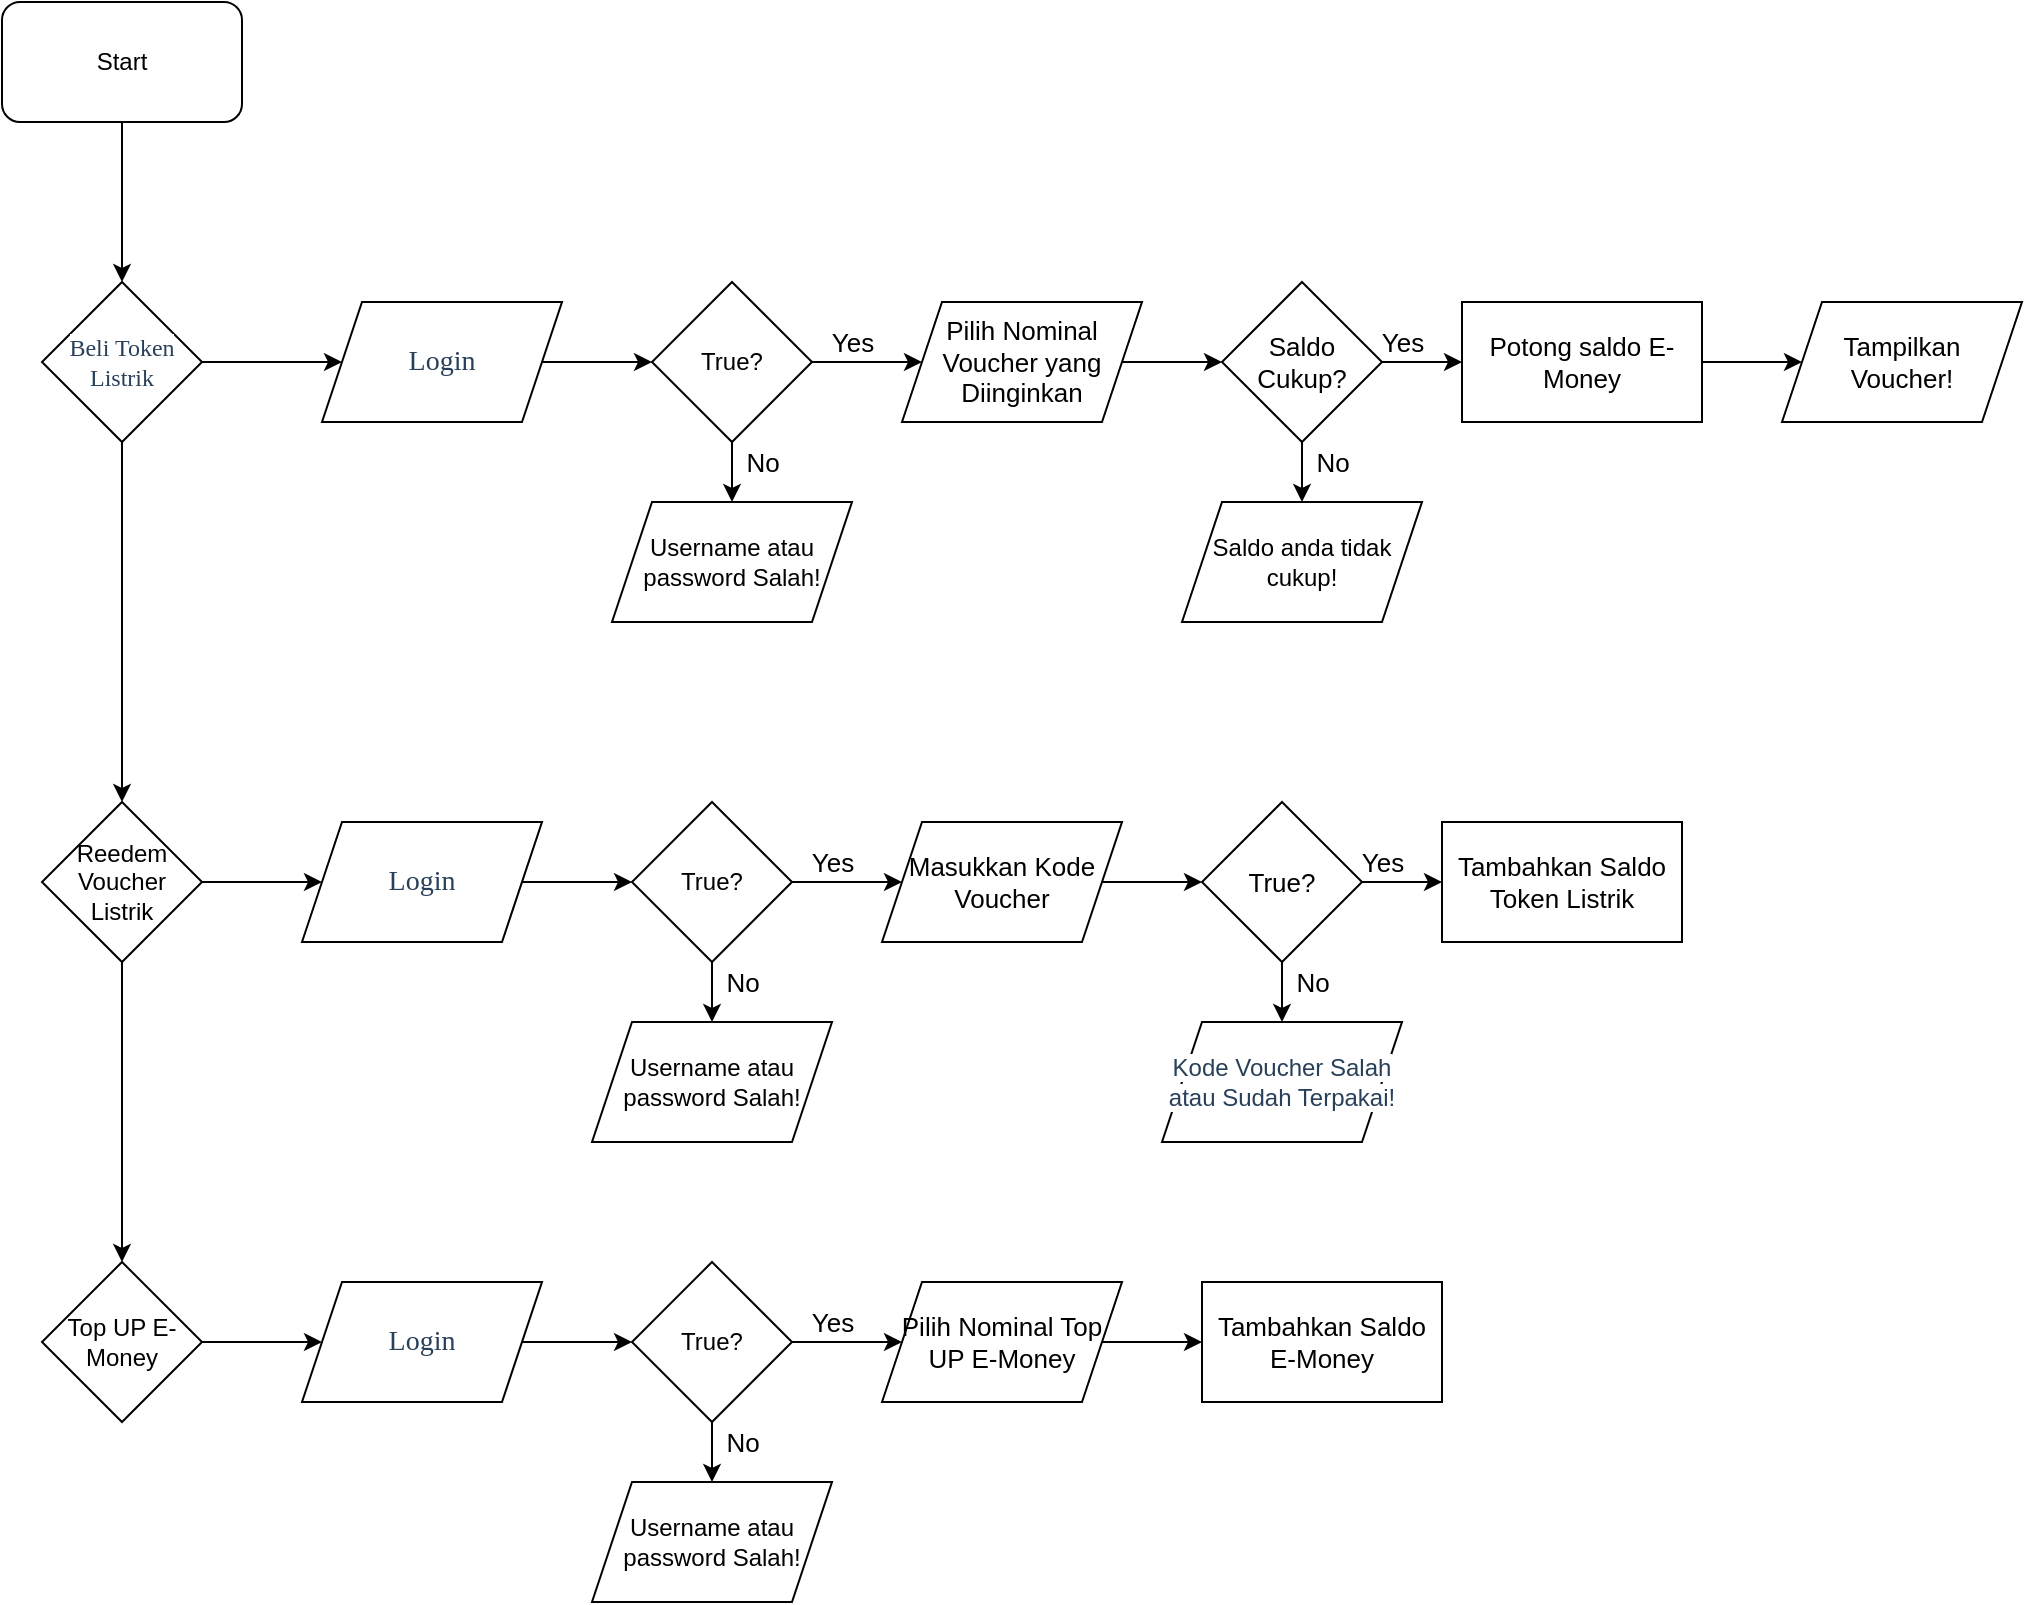 <mxfile version="14.7.6" type="github"><diagram id="2tL_jFU870ZTz7j6tTI3" name="Page-1"><mxGraphModel dx="460" dy="752" grid="1" gridSize="10" guides="1" tooltips="1" connect="1" arrows="1" fold="1" page="1" pageScale="1" pageWidth="850" pageHeight="1100" math="0" shadow="0"><root><mxCell id="0"/><mxCell id="1" parent="0"/><mxCell id="Fx5QGmyYZxP-AgytC3sB-5" style="edgeStyle=orthogonalEdgeStyle;rounded=0;orthogonalLoop=1;jettySize=auto;html=1;entryX=0.5;entryY=0;entryDx=0;entryDy=0;fontSize=12;" edge="1" parent="1" source="Fx5QGmyYZxP-AgytC3sB-2" target="Fx5QGmyYZxP-AgytC3sB-3"><mxGeometry relative="1" as="geometry"/></mxCell><mxCell id="Fx5QGmyYZxP-AgytC3sB-2" value="Start" style="rounded=1;whiteSpace=wrap;html=1;" vertex="1" parent="1"><mxGeometry x="60" y="40" width="120" height="60" as="geometry"/></mxCell><mxCell id="Fx5QGmyYZxP-AgytC3sB-6" style="edgeStyle=orthogonalEdgeStyle;rounded=0;orthogonalLoop=1;jettySize=auto;html=1;entryX=0;entryY=0.5;entryDx=0;entryDy=0;fontSize=12;" edge="1" parent="1" source="Fx5QGmyYZxP-AgytC3sB-3" target="Fx5QGmyYZxP-AgytC3sB-4"><mxGeometry relative="1" as="geometry"/></mxCell><mxCell id="Fx5QGmyYZxP-AgytC3sB-26" style="edgeStyle=orthogonalEdgeStyle;rounded=0;orthogonalLoop=1;jettySize=auto;html=1;entryX=0.5;entryY=0;entryDx=0;entryDy=0;fontSize=13;" edge="1" parent="1" source="Fx5QGmyYZxP-AgytC3sB-3" target="Fx5QGmyYZxP-AgytC3sB-25"><mxGeometry relative="1" as="geometry"/></mxCell><mxCell id="Fx5QGmyYZxP-AgytC3sB-3" value="&#10;&#10;&lt;span style=&quot;color: rgb(40, 64, 89); font-family: &amp;quot;cerebri sans&amp;quot;; font-size: 12px; font-style: normal; font-weight: 400; letter-spacing: normal; text-align: center; text-indent: 0px; text-transform: none; word-spacing: 0px; background-color: rgb(255, 255, 255); display: inline; float: none;&quot;&gt;Beli Token Listrik&lt;/span&gt;&#10;&#10;" style="rhombus;whiteSpace=wrap;html=1;fontSize=12;" vertex="1" parent="1"><mxGeometry x="80" y="180" width="80" height="80" as="geometry"/></mxCell><mxCell id="Fx5QGmyYZxP-AgytC3sB-8" style="edgeStyle=orthogonalEdgeStyle;rounded=0;orthogonalLoop=1;jettySize=auto;html=1;entryX=0;entryY=0.5;entryDx=0;entryDy=0;fontSize=12;" edge="1" parent="1" source="Fx5QGmyYZxP-AgytC3sB-4" target="Fx5QGmyYZxP-AgytC3sB-7"><mxGeometry relative="1" as="geometry"/></mxCell><mxCell id="Fx5QGmyYZxP-AgytC3sB-4" value="&#10;&#10;&lt;span style=&quot;color: rgb(40, 64, 89); font-family: &amp;quot;cerebri sans&amp;quot;; font-size: 14px; font-style: normal; font-weight: 400; letter-spacing: normal; text-align: center; text-indent: 0px; text-transform: none; word-spacing: 0px; background-color: rgb(255, 255, 255); display: inline; float: none;&quot;&gt;Login&lt;/span&gt;&#10;&#10;" style="shape=parallelogram;perimeter=parallelogramPerimeter;whiteSpace=wrap;html=1;fixedSize=1;fontSize=12;" vertex="1" parent="1"><mxGeometry x="220" y="190" width="120" height="60" as="geometry"/></mxCell><mxCell id="Fx5QGmyYZxP-AgytC3sB-11" style="edgeStyle=orthogonalEdgeStyle;rounded=0;orthogonalLoop=1;jettySize=auto;html=1;entryX=0;entryY=0.5;entryDx=0;entryDy=0;fontSize=12;" edge="1" parent="1" source="Fx5QGmyYZxP-AgytC3sB-7" target="Fx5QGmyYZxP-AgytC3sB-10"><mxGeometry relative="1" as="geometry"/></mxCell><mxCell id="Fx5QGmyYZxP-AgytC3sB-12" style="edgeStyle=orthogonalEdgeStyle;rounded=0;orthogonalLoop=1;jettySize=auto;html=1;entryX=0.5;entryY=0;entryDx=0;entryDy=0;fontSize=12;" edge="1" parent="1" source="Fx5QGmyYZxP-AgytC3sB-7" target="Fx5QGmyYZxP-AgytC3sB-9"><mxGeometry relative="1" as="geometry"/></mxCell><mxCell id="Fx5QGmyYZxP-AgytC3sB-7" value="True?" style="rhombus;whiteSpace=wrap;html=1;fontSize=12;" vertex="1" parent="1"><mxGeometry x="385" y="180" width="80" height="80" as="geometry"/></mxCell><mxCell id="Fx5QGmyYZxP-AgytC3sB-9" value="Username atau password Salah!" style="shape=parallelogram;perimeter=parallelogramPerimeter;whiteSpace=wrap;html=1;fixedSize=1;fontSize=12;" vertex="1" parent="1"><mxGeometry x="365" y="290" width="120" height="60" as="geometry"/></mxCell><mxCell id="Fx5QGmyYZxP-AgytC3sB-16" style="edgeStyle=orthogonalEdgeStyle;rounded=0;orthogonalLoop=1;jettySize=auto;html=1;entryX=0;entryY=0.5;entryDx=0;entryDy=0;fontSize=13;" edge="1" parent="1" source="Fx5QGmyYZxP-AgytC3sB-10" target="Fx5QGmyYZxP-AgytC3sB-15"><mxGeometry relative="1" as="geometry"/></mxCell><mxCell id="Fx5QGmyYZxP-AgytC3sB-10" value="Pilih Nominal Voucher yang Diinginkan" style="shape=parallelogram;perimeter=parallelogramPerimeter;whiteSpace=wrap;html=1;fixedSize=1;fontSize=13;" vertex="1" parent="1"><mxGeometry x="510" y="190" width="120" height="60" as="geometry"/></mxCell><mxCell id="Fx5QGmyYZxP-AgytC3sB-13" value="Yes&lt;br&gt;" style="text;html=1;align=center;verticalAlign=middle;resizable=0;points=[];autosize=1;strokeColor=none;fontSize=13;" vertex="1" parent="1"><mxGeometry x="465" y="200" width="40" height="20" as="geometry"/></mxCell><mxCell id="Fx5QGmyYZxP-AgytC3sB-14" value="No" style="text;html=1;align=center;verticalAlign=middle;resizable=0;points=[];autosize=1;strokeColor=none;fontSize=13;" vertex="1" parent="1"><mxGeometry x="425" y="260" width="30" height="20" as="geometry"/></mxCell><mxCell id="Fx5QGmyYZxP-AgytC3sB-18" style="edgeStyle=orthogonalEdgeStyle;rounded=0;orthogonalLoop=1;jettySize=auto;html=1;entryX=0.5;entryY=0;entryDx=0;entryDy=0;fontSize=13;" edge="1" parent="1" source="Fx5QGmyYZxP-AgytC3sB-15" target="Fx5QGmyYZxP-AgytC3sB-17"><mxGeometry relative="1" as="geometry"/></mxCell><mxCell id="Fx5QGmyYZxP-AgytC3sB-20" style="edgeStyle=orthogonalEdgeStyle;rounded=0;orthogonalLoop=1;jettySize=auto;html=1;entryX=0;entryY=0.5;entryDx=0;entryDy=0;fontSize=13;" edge="1" parent="1" source="Fx5QGmyYZxP-AgytC3sB-15" target="Fx5QGmyYZxP-AgytC3sB-19"><mxGeometry relative="1" as="geometry"/></mxCell><mxCell id="Fx5QGmyYZxP-AgytC3sB-15" value="Saldo Cukup?" style="rhombus;whiteSpace=wrap;html=1;fontSize=13;" vertex="1" parent="1"><mxGeometry x="670" y="180" width="80" height="80" as="geometry"/></mxCell><mxCell id="Fx5QGmyYZxP-AgytC3sB-17" value="Saldo anda tidak cukup!" style="shape=parallelogram;perimeter=parallelogramPerimeter;whiteSpace=wrap;html=1;fixedSize=1;fontSize=12;" vertex="1" parent="1"><mxGeometry x="650" y="290" width="120" height="60" as="geometry"/></mxCell><mxCell id="Fx5QGmyYZxP-AgytC3sB-22" style="edgeStyle=orthogonalEdgeStyle;rounded=0;orthogonalLoop=1;jettySize=auto;html=1;fontSize=13;" edge="1" parent="1" source="Fx5QGmyYZxP-AgytC3sB-19" target="Fx5QGmyYZxP-AgytC3sB-21"><mxGeometry relative="1" as="geometry"/></mxCell><mxCell id="Fx5QGmyYZxP-AgytC3sB-19" value="Potong saldo E-Money" style="rounded=0;whiteSpace=wrap;html=1;fontSize=13;" vertex="1" parent="1"><mxGeometry x="790" y="190" width="120" height="60" as="geometry"/></mxCell><mxCell id="Fx5QGmyYZxP-AgytC3sB-21" value="Tampilkan&lt;br&gt;Voucher!" style="shape=parallelogram;perimeter=parallelogramPerimeter;whiteSpace=wrap;html=1;fixedSize=1;fontSize=13;" vertex="1" parent="1"><mxGeometry x="950" y="190" width="120" height="60" as="geometry"/></mxCell><mxCell id="Fx5QGmyYZxP-AgytC3sB-23" value="No" style="text;html=1;align=center;verticalAlign=middle;resizable=0;points=[];autosize=1;strokeColor=none;fontSize=13;" vertex="1" parent="1"><mxGeometry x="710" y="260" width="30" height="20" as="geometry"/></mxCell><mxCell id="Fx5QGmyYZxP-AgytC3sB-24" value="Yes&lt;br&gt;" style="text;html=1;align=center;verticalAlign=middle;resizable=0;points=[];autosize=1;strokeColor=none;fontSize=13;" vertex="1" parent="1"><mxGeometry x="740" y="200" width="40" height="20" as="geometry"/></mxCell><mxCell id="Fx5QGmyYZxP-AgytC3sB-44" style="edgeStyle=orthogonalEdgeStyle;rounded=0;orthogonalLoop=1;jettySize=auto;html=1;entryX=0;entryY=0.5;entryDx=0;entryDy=0;fontSize=12;" edge="1" parent="1" source="Fx5QGmyYZxP-AgytC3sB-25" target="Fx5QGmyYZxP-AgytC3sB-28"><mxGeometry relative="1" as="geometry"/></mxCell><mxCell id="Fx5QGmyYZxP-AgytC3sB-46" style="edgeStyle=orthogonalEdgeStyle;rounded=0;orthogonalLoop=1;jettySize=auto;html=1;fontFamily=Helvetica;fontSize=12;entryX=0.5;entryY=0;entryDx=0;entryDy=0;" edge="1" parent="1" source="Fx5QGmyYZxP-AgytC3sB-25" target="Fx5QGmyYZxP-AgytC3sB-45"><mxGeometry relative="1" as="geometry"/></mxCell><mxCell id="Fx5QGmyYZxP-AgytC3sB-25" value="Reedem Voucher Listrik" style="rhombus;whiteSpace=wrap;html=1;fontSize=12;" vertex="1" parent="1"><mxGeometry x="80" y="440" width="80" height="80" as="geometry"/></mxCell><mxCell id="Fx5QGmyYZxP-AgytC3sB-27" style="edgeStyle=orthogonalEdgeStyle;rounded=0;orthogonalLoop=1;jettySize=auto;html=1;entryX=0;entryY=0.5;entryDx=0;entryDy=0;fontSize=12;" edge="1" parent="1" source="Fx5QGmyYZxP-AgytC3sB-28" target="Fx5QGmyYZxP-AgytC3sB-31"><mxGeometry relative="1" as="geometry"/></mxCell><mxCell id="Fx5QGmyYZxP-AgytC3sB-28" value="&#10;&#10;&lt;span style=&quot;color: rgb(40, 64, 89); font-family: &amp;quot;cerebri sans&amp;quot;; font-size: 14px; font-style: normal; font-weight: 400; letter-spacing: normal; text-align: center; text-indent: 0px; text-transform: none; word-spacing: 0px; background-color: rgb(255, 255, 255); display: inline; float: none;&quot;&gt;Login&lt;/span&gt;&#10;&#10;" style="shape=parallelogram;perimeter=parallelogramPerimeter;whiteSpace=wrap;html=1;fixedSize=1;fontSize=12;" vertex="1" parent="1"><mxGeometry x="210" y="450" width="120" height="60" as="geometry"/></mxCell><mxCell id="Fx5QGmyYZxP-AgytC3sB-29" style="edgeStyle=orthogonalEdgeStyle;rounded=0;orthogonalLoop=1;jettySize=auto;html=1;entryX=0;entryY=0.5;entryDx=0;entryDy=0;fontSize=12;" edge="1" parent="1" source="Fx5QGmyYZxP-AgytC3sB-31" target="Fx5QGmyYZxP-AgytC3sB-34"><mxGeometry relative="1" as="geometry"/></mxCell><mxCell id="Fx5QGmyYZxP-AgytC3sB-30" style="edgeStyle=orthogonalEdgeStyle;rounded=0;orthogonalLoop=1;jettySize=auto;html=1;entryX=0.5;entryY=0;entryDx=0;entryDy=0;fontSize=12;" edge="1" parent="1" source="Fx5QGmyYZxP-AgytC3sB-31" target="Fx5QGmyYZxP-AgytC3sB-32"><mxGeometry relative="1" as="geometry"/></mxCell><mxCell id="Fx5QGmyYZxP-AgytC3sB-31" value="True?" style="rhombus;whiteSpace=wrap;html=1;fontSize=12;" vertex="1" parent="1"><mxGeometry x="375" y="440" width="80" height="80" as="geometry"/></mxCell><mxCell id="Fx5QGmyYZxP-AgytC3sB-32" value="Username atau password Salah!" style="shape=parallelogram;perimeter=parallelogramPerimeter;whiteSpace=wrap;html=1;fixedSize=1;fontSize=12;" vertex="1" parent="1"><mxGeometry x="355" y="550" width="120" height="60" as="geometry"/></mxCell><mxCell id="Fx5QGmyYZxP-AgytC3sB-33" style="edgeStyle=orthogonalEdgeStyle;rounded=0;orthogonalLoop=1;jettySize=auto;html=1;entryX=0;entryY=0.5;entryDx=0;entryDy=0;fontSize=13;" edge="1" parent="1" source="Fx5QGmyYZxP-AgytC3sB-34" target="Fx5QGmyYZxP-AgytC3sB-39"><mxGeometry relative="1" as="geometry"/></mxCell><mxCell id="Fx5QGmyYZxP-AgytC3sB-34" value="Masukkan Kode Voucher" style="shape=parallelogram;perimeter=parallelogramPerimeter;whiteSpace=wrap;html=1;fixedSize=1;fontSize=13;" vertex="1" parent="1"><mxGeometry x="500" y="450" width="120" height="60" as="geometry"/></mxCell><mxCell id="Fx5QGmyYZxP-AgytC3sB-35" value="Yes&lt;br&gt;" style="text;html=1;align=center;verticalAlign=middle;resizable=0;points=[];autosize=1;strokeColor=none;fontSize=13;" vertex="1" parent="1"><mxGeometry x="455" y="460" width="40" height="20" as="geometry"/></mxCell><mxCell id="Fx5QGmyYZxP-AgytC3sB-36" value="No" style="text;html=1;align=center;verticalAlign=middle;resizable=0;points=[];autosize=1;strokeColor=none;fontSize=13;" vertex="1" parent="1"><mxGeometry x="415" y="520" width="30" height="20" as="geometry"/></mxCell><mxCell id="Fx5QGmyYZxP-AgytC3sB-37" style="edgeStyle=orthogonalEdgeStyle;rounded=0;orthogonalLoop=1;jettySize=auto;html=1;entryX=0.5;entryY=0;entryDx=0;entryDy=0;fontSize=13;" edge="1" parent="1" source="Fx5QGmyYZxP-AgytC3sB-39" target="Fx5QGmyYZxP-AgytC3sB-40"><mxGeometry relative="1" as="geometry"/></mxCell><mxCell id="Fx5QGmyYZxP-AgytC3sB-38" style="edgeStyle=orthogonalEdgeStyle;rounded=0;orthogonalLoop=1;jettySize=auto;html=1;entryX=0;entryY=0.5;entryDx=0;entryDy=0;fontSize=13;" edge="1" parent="1" source="Fx5QGmyYZxP-AgytC3sB-39" target="Fx5QGmyYZxP-AgytC3sB-41"><mxGeometry relative="1" as="geometry"/></mxCell><mxCell id="Fx5QGmyYZxP-AgytC3sB-39" value="True?" style="rhombus;whiteSpace=wrap;html=1;fontSize=13;" vertex="1" parent="1"><mxGeometry x="660" y="440" width="80" height="80" as="geometry"/></mxCell><mxCell id="Fx5QGmyYZxP-AgytC3sB-40" value="&lt;font style=&quot;font-size: 12px&quot;&gt;&lt;span style=&quot;color: rgb(40, 64, 89); background-color: rgb(255, 255, 255);&quot;&gt;Kode Voucher Salah&lt;/span&gt;&lt;br style=&quot;box-sizing: border-box; color: rgb(40, 64, 89); background-color: rgb(255, 255, 255);&quot;&gt;&lt;span style=&quot;color: rgb(40, 64, 89); background-color: rgb(255, 255, 255);&quot;&gt;atau Sudah Terpakai!&lt;/span&gt;&lt;/font&gt;" style="shape=parallelogram;perimeter=parallelogramPerimeter;whiteSpace=wrap;html=1;fixedSize=1;fontSize=12;fontFamily=Helvetica;" vertex="1" parent="1"><mxGeometry x="640" y="550" width="120" height="60" as="geometry"/></mxCell><mxCell id="Fx5QGmyYZxP-AgytC3sB-41" value="Tambahkan Saldo Token Listrik" style="rounded=0;whiteSpace=wrap;html=1;fontSize=13;" vertex="1" parent="1"><mxGeometry x="780" y="450" width="120" height="60" as="geometry"/></mxCell><mxCell id="Fx5QGmyYZxP-AgytC3sB-42" value="No" style="text;html=1;align=center;verticalAlign=middle;resizable=0;points=[];autosize=1;strokeColor=none;fontSize=13;" vertex="1" parent="1"><mxGeometry x="700" y="520" width="30" height="20" as="geometry"/></mxCell><mxCell id="Fx5QGmyYZxP-AgytC3sB-43" value="Yes&lt;br&gt;" style="text;html=1;align=center;verticalAlign=middle;resizable=0;points=[];autosize=1;strokeColor=none;fontSize=13;" vertex="1" parent="1"><mxGeometry x="730" y="460" width="40" height="20" as="geometry"/></mxCell><mxCell id="Fx5QGmyYZxP-AgytC3sB-56" style="edgeStyle=orthogonalEdgeStyle;rounded=0;orthogonalLoop=1;jettySize=auto;html=1;entryX=0;entryY=0.5;entryDx=0;entryDy=0;fontFamily=Helvetica;fontSize=12;" edge="1" parent="1" source="Fx5QGmyYZxP-AgytC3sB-45" target="Fx5QGmyYZxP-AgytC3sB-48"><mxGeometry relative="1" as="geometry"/></mxCell><mxCell id="Fx5QGmyYZxP-AgytC3sB-45" value="Top UP E-Money" style="rhombus;whiteSpace=wrap;html=1;fontSize=12;" vertex="1" parent="1"><mxGeometry x="80" y="670" width="80" height="80" as="geometry"/></mxCell><mxCell id="Fx5QGmyYZxP-AgytC3sB-47" style="edgeStyle=orthogonalEdgeStyle;rounded=0;orthogonalLoop=1;jettySize=auto;html=1;entryX=0;entryY=0.5;entryDx=0;entryDy=0;fontSize=12;" edge="1" parent="1" source="Fx5QGmyYZxP-AgytC3sB-48" target="Fx5QGmyYZxP-AgytC3sB-51"><mxGeometry relative="1" as="geometry"/></mxCell><mxCell id="Fx5QGmyYZxP-AgytC3sB-48" value="&#10;&#10;&lt;span style=&quot;color: rgb(40, 64, 89); font-family: &amp;quot;cerebri sans&amp;quot;; font-size: 14px; font-style: normal; font-weight: 400; letter-spacing: normal; text-align: center; text-indent: 0px; text-transform: none; word-spacing: 0px; background-color: rgb(255, 255, 255); display: inline; float: none;&quot;&gt;Login&lt;/span&gt;&#10;&#10;" style="shape=parallelogram;perimeter=parallelogramPerimeter;whiteSpace=wrap;html=1;fixedSize=1;fontSize=12;" vertex="1" parent="1"><mxGeometry x="210" y="680" width="120" height="60" as="geometry"/></mxCell><mxCell id="Fx5QGmyYZxP-AgytC3sB-49" style="edgeStyle=orthogonalEdgeStyle;rounded=0;orthogonalLoop=1;jettySize=auto;html=1;entryX=0;entryY=0.5;entryDx=0;entryDy=0;fontSize=12;" edge="1" parent="1" source="Fx5QGmyYZxP-AgytC3sB-51" target="Fx5QGmyYZxP-AgytC3sB-53"><mxGeometry relative="1" as="geometry"/></mxCell><mxCell id="Fx5QGmyYZxP-AgytC3sB-50" style="edgeStyle=orthogonalEdgeStyle;rounded=0;orthogonalLoop=1;jettySize=auto;html=1;entryX=0.5;entryY=0;entryDx=0;entryDy=0;fontSize=12;" edge="1" parent="1" source="Fx5QGmyYZxP-AgytC3sB-51" target="Fx5QGmyYZxP-AgytC3sB-52"><mxGeometry relative="1" as="geometry"/></mxCell><mxCell id="Fx5QGmyYZxP-AgytC3sB-51" value="True?" style="rhombus;whiteSpace=wrap;html=1;fontSize=12;" vertex="1" parent="1"><mxGeometry x="375" y="670" width="80" height="80" as="geometry"/></mxCell><mxCell id="Fx5QGmyYZxP-AgytC3sB-52" value="Username atau password Salah!" style="shape=parallelogram;perimeter=parallelogramPerimeter;whiteSpace=wrap;html=1;fixedSize=1;fontSize=12;" vertex="1" parent="1"><mxGeometry x="355" y="780" width="120" height="60" as="geometry"/></mxCell><mxCell id="Fx5QGmyYZxP-AgytC3sB-58" style="edgeStyle=orthogonalEdgeStyle;rounded=0;orthogonalLoop=1;jettySize=auto;html=1;entryX=0;entryY=0.5;entryDx=0;entryDy=0;fontFamily=Helvetica;fontSize=12;" edge="1" parent="1" source="Fx5QGmyYZxP-AgytC3sB-53" target="Fx5QGmyYZxP-AgytC3sB-57"><mxGeometry relative="1" as="geometry"/></mxCell><mxCell id="Fx5QGmyYZxP-AgytC3sB-53" value="Pilih Nominal Top UP E-Money" style="shape=parallelogram;perimeter=parallelogramPerimeter;whiteSpace=wrap;html=1;fixedSize=1;fontSize=13;" vertex="1" parent="1"><mxGeometry x="500" y="680" width="120" height="60" as="geometry"/></mxCell><mxCell id="Fx5QGmyYZxP-AgytC3sB-54" value="Yes&lt;br&gt;" style="text;html=1;align=center;verticalAlign=middle;resizable=0;points=[];autosize=1;strokeColor=none;fontSize=13;" vertex="1" parent="1"><mxGeometry x="455" y="690" width="40" height="20" as="geometry"/></mxCell><mxCell id="Fx5QGmyYZxP-AgytC3sB-55" value="No" style="text;html=1;align=center;verticalAlign=middle;resizable=0;points=[];autosize=1;strokeColor=none;fontSize=13;" vertex="1" parent="1"><mxGeometry x="415" y="750" width="30" height="20" as="geometry"/></mxCell><mxCell id="Fx5QGmyYZxP-AgytC3sB-57" value="Tambahkan Saldo E-Money" style="rounded=0;whiteSpace=wrap;html=1;fontSize=13;" vertex="1" parent="1"><mxGeometry x="660" y="680" width="120" height="60" as="geometry"/></mxCell></root></mxGraphModel></diagram></mxfile>